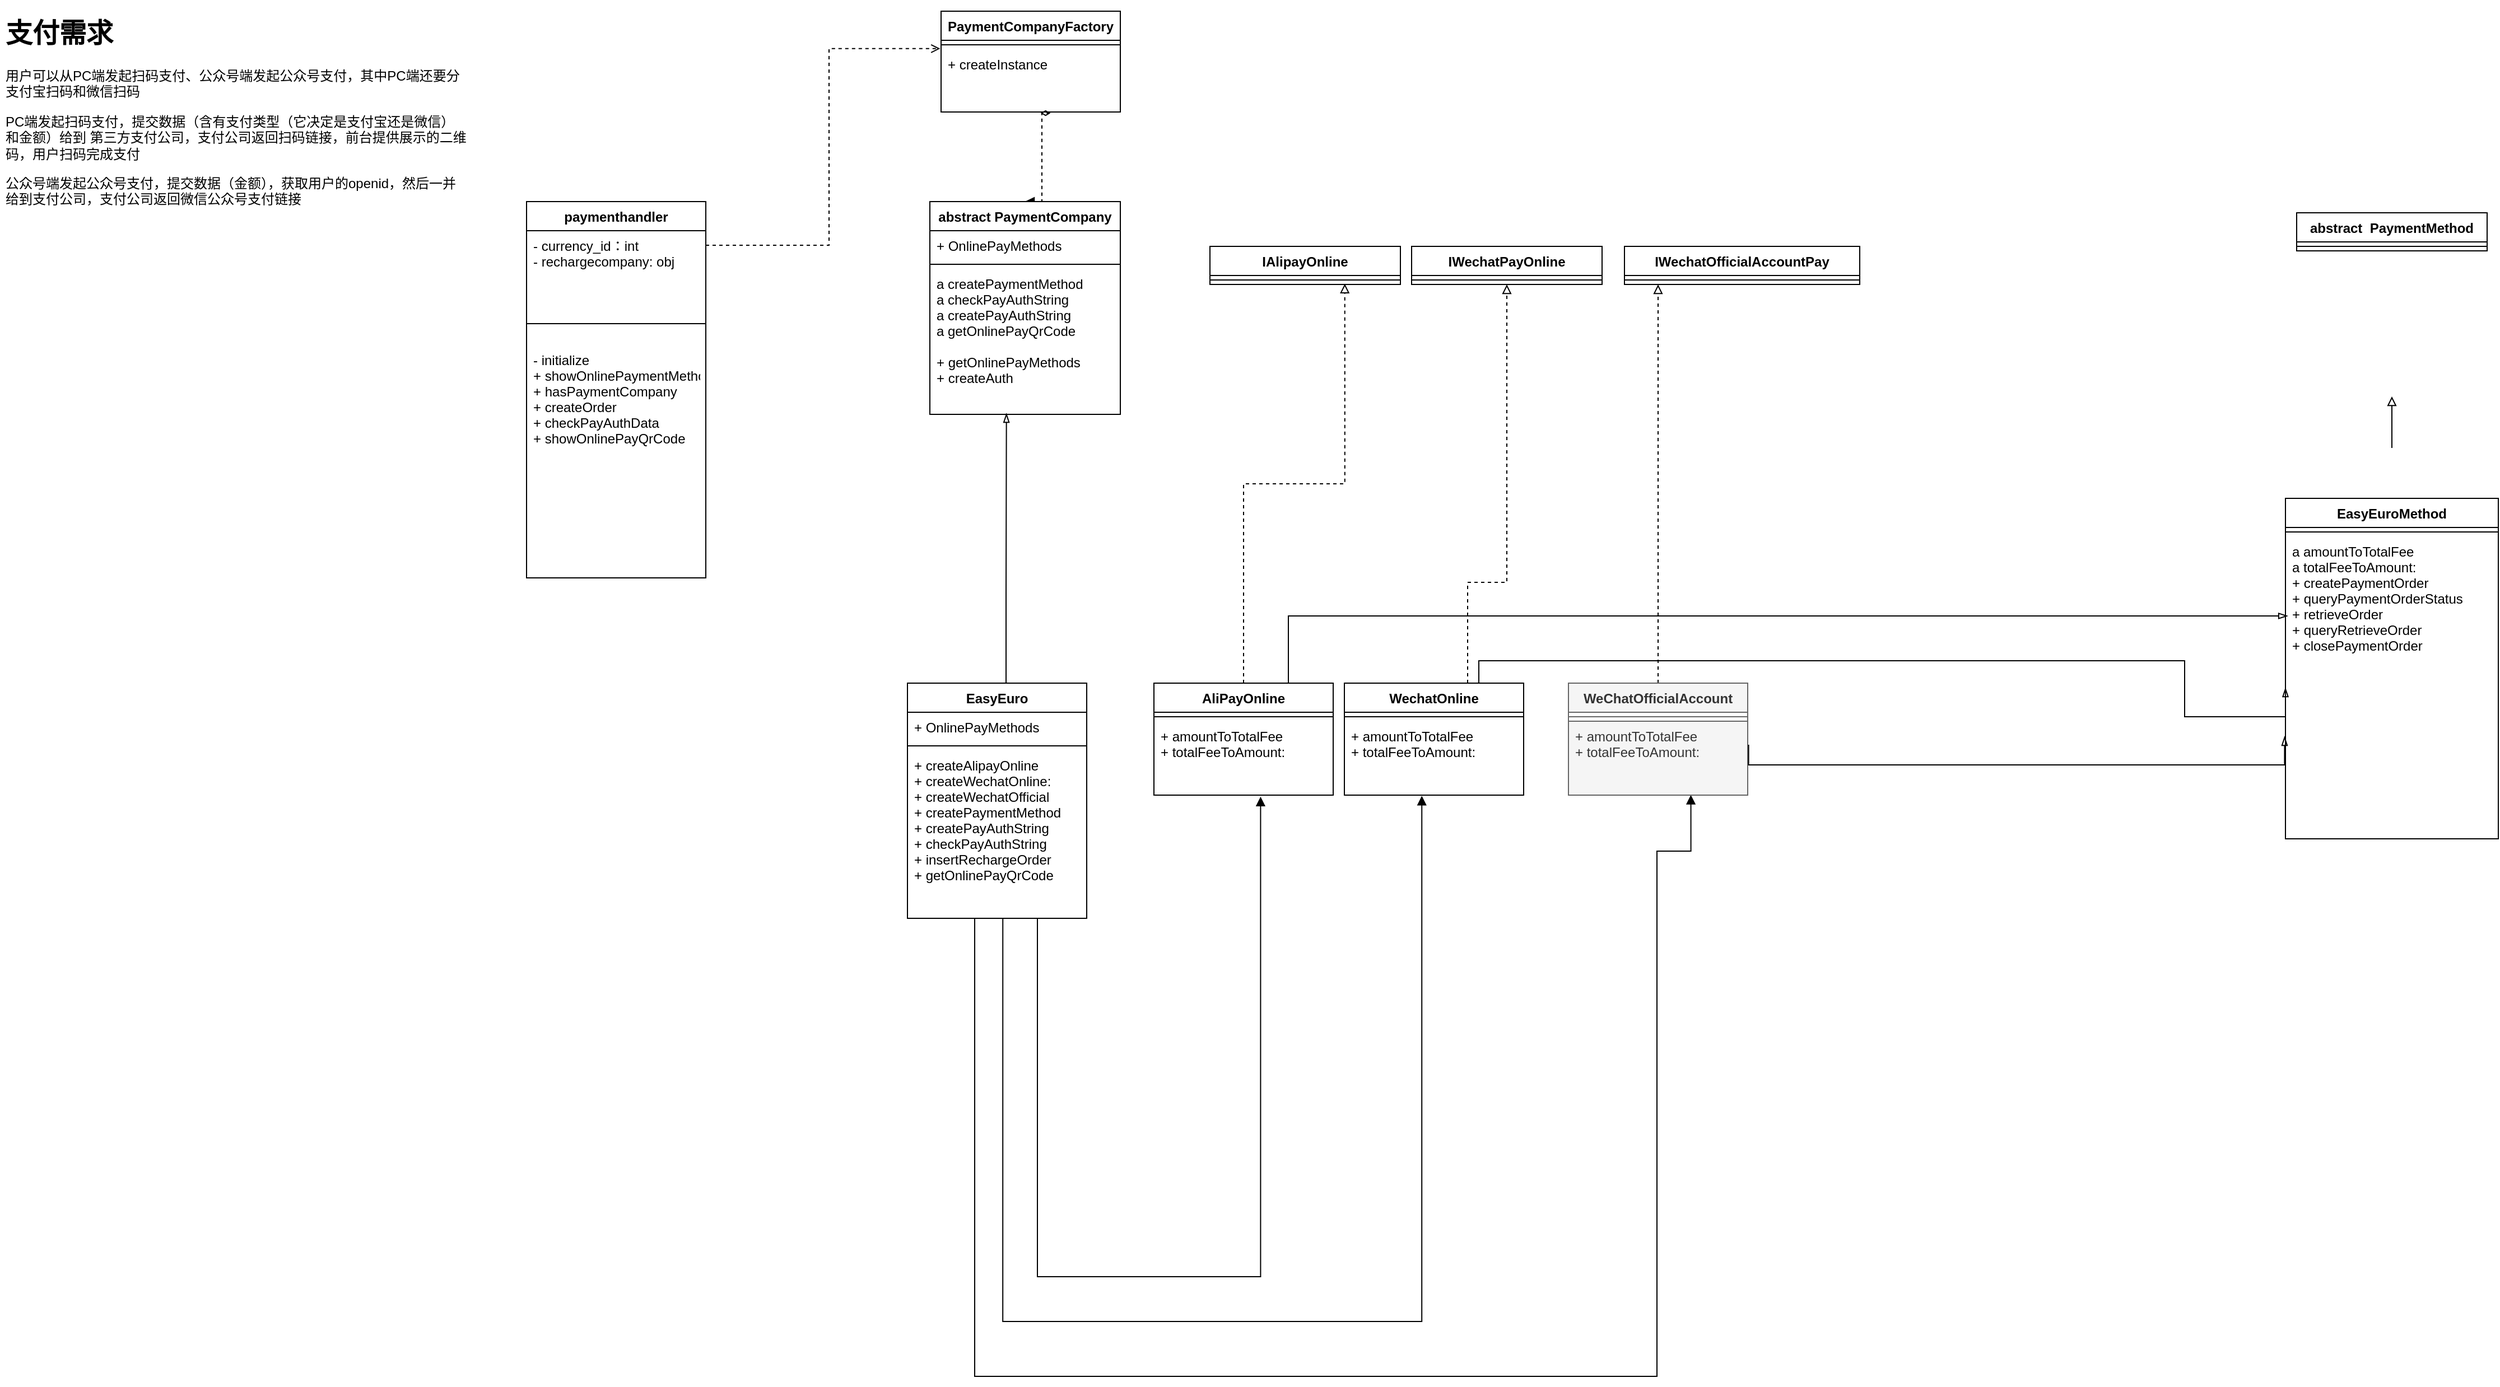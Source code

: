 <mxfile version="13.7.2" type="github">
  <diagram name="Page-1" id="929967ad-93f9-6ef4-fab6-5d389245f69c">
    <mxGraphModel dx="1038" dy="548" grid="1" gridSize="10" guides="1" tooltips="1" connect="1" arrows="1" fold="1" page="1" pageScale="1.5" pageWidth="1169" pageHeight="826" background="none" math="0" shadow="0">
      <root>
        <mxCell id="0" style=";html=1;" />
        <mxCell id="1" style=";html=1;" parent="0" />
        <mxCell id="l3-xLB6M_6CP8HN-9Dyd-11" style="edgeStyle=orthogonalEdgeStyle;rounded=0;orthogonalLoop=1;jettySize=auto;html=1;startArrow=none;startFill=0;entryX=-0.005;entryY=-0.011;entryDx=0;entryDy=0;dashed=1;endArrow=open;endFill=0;entryPerimeter=0;" parent="1" source="l3-xLB6M_6CP8HN-9Dyd-6" target="_W5oSKzTb8csaVYx0ehv-4" edge="1">
          <mxGeometry relative="1" as="geometry">
            <mxPoint x="800" y="418" as="targetPoint" />
            <Array as="points">
              <mxPoint x="750" y="229" />
              <mxPoint x="750" y="53" />
            </Array>
          </mxGeometry>
        </mxCell>
        <mxCell id="l3-xLB6M_6CP8HN-9Dyd-28" style="edgeStyle=orthogonalEdgeStyle;rounded=0;orthogonalLoop=1;jettySize=auto;html=1;startArrow=none;startFill=0;endArrow=blockThin;endFill=0;entryX=0.402;entryY=0.992;entryDx=0;entryDy=0;entryPerimeter=0;" parent="1" source="l3-xLB6M_6CP8HN-9Dyd-16" target="l3-xLB6M_6CP8HN-9Dyd-15" edge="1">
          <mxGeometry relative="1" as="geometry">
            <mxPoint x="920" y="430" as="targetPoint" />
            <Array as="points">
              <mxPoint x="908" y="540" />
              <mxPoint x="908" y="540" />
            </Array>
          </mxGeometry>
        </mxCell>
        <mxCell id="_W5oSKzTb8csaVYx0ehv-5" style="edgeStyle=orthogonalEdgeStyle;rounded=0;orthogonalLoop=1;jettySize=auto;html=1;exitX=0.5;exitY=0;exitDx=0;exitDy=0;entryX=0.555;entryY=1.018;entryDx=0;entryDy=0;entryPerimeter=0;dashed=1;startArrow=block;startFill=1;endArrow=diamondThin;endFill=0;" parent="1" source="l3-xLB6M_6CP8HN-9Dyd-12" target="_W5oSKzTb8csaVYx0ehv-4" edge="1">
          <mxGeometry relative="1" as="geometry">
            <Array as="points">
              <mxPoint x="940" y="190" />
              <mxPoint x="940" y="111" />
            </Array>
          </mxGeometry>
        </mxCell>
        <mxCell id="l3-xLB6M_6CP8HN-9Dyd-12" value="abstract PaymentCompany" style="swimlane;fontStyle=1;align=center;verticalAlign=top;childLayout=stackLayout;horizontal=1;startSize=26;horizontalStack=0;resizeParent=1;resizeParentMax=0;resizeLast=0;collapsible=1;marginBottom=0;" parent="1" vertex="1">
          <mxGeometry x="840" y="190" width="170" height="190" as="geometry" />
        </mxCell>
        <mxCell id="l3-xLB6M_6CP8HN-9Dyd-13" value="+ OnlinePayMethods" style="text;strokeColor=none;fillColor=none;align=left;verticalAlign=top;spacingLeft=4;spacingRight=4;overflow=hidden;rotatable=0;points=[[0,0.5],[1,0.5]];portConstraint=eastwest;" parent="l3-xLB6M_6CP8HN-9Dyd-12" vertex="1">
          <mxGeometry y="26" width="170" height="26" as="geometry" />
        </mxCell>
        <mxCell id="l3-xLB6M_6CP8HN-9Dyd-14" value="" style="line;strokeWidth=1;fillColor=none;align=left;verticalAlign=middle;spacingTop=-1;spacingLeft=3;spacingRight=3;rotatable=0;labelPosition=right;points=[];portConstraint=eastwest;" parent="l3-xLB6M_6CP8HN-9Dyd-12" vertex="1">
          <mxGeometry y="52" width="170" height="8" as="geometry" />
        </mxCell>
        <mxCell id="l3-xLB6M_6CP8HN-9Dyd-15" value="a createPaymentMethod&#xa;a checkPayAuthString&#xa;a createPayAuthString&#xa;a getOnlinePayQrCode&#xa;&#xa;+ getOnlinePayMethods&#xa;+ createAuth" style="text;strokeColor=none;fillColor=none;align=left;verticalAlign=top;spacingLeft=4;spacingRight=4;overflow=hidden;rotatable=0;points=[[0,0.5],[1,0.5]];portConstraint=eastwest;" parent="l3-xLB6M_6CP8HN-9Dyd-12" vertex="1">
          <mxGeometry y="60" width="170" height="130" as="geometry" />
        </mxCell>
        <mxCell id="l3-xLB6M_6CP8HN-9Dyd-16" value="EasyEuro" style="swimlane;fontStyle=1;align=center;verticalAlign=top;childLayout=stackLayout;horizontal=1;startSize=26;horizontalStack=0;resizeParent=1;resizeParentMax=0;resizeLast=0;collapsible=1;marginBottom=0;" parent="1" vertex="1">
          <mxGeometry x="820" y="620" width="160" height="210" as="geometry" />
        </mxCell>
        <mxCell id="l3-xLB6M_6CP8HN-9Dyd-17" value="+ OnlinePayMethods" style="text;strokeColor=none;fillColor=none;align=left;verticalAlign=top;spacingLeft=4;spacingRight=4;overflow=hidden;rotatable=0;points=[[0,0.5],[1,0.5]];portConstraint=eastwest;" parent="l3-xLB6M_6CP8HN-9Dyd-16" vertex="1">
          <mxGeometry y="26" width="160" height="26" as="geometry" />
        </mxCell>
        <mxCell id="l3-xLB6M_6CP8HN-9Dyd-18" value="" style="line;strokeWidth=1;fillColor=none;align=left;verticalAlign=middle;spacingTop=-1;spacingLeft=3;spacingRight=3;rotatable=0;labelPosition=right;points=[];portConstraint=eastwest;" parent="l3-xLB6M_6CP8HN-9Dyd-16" vertex="1">
          <mxGeometry y="52" width="160" height="8" as="geometry" />
        </mxCell>
        <mxCell id="l3-xLB6M_6CP8HN-9Dyd-19" value="+ createAlipayOnline&#xa;+ createWechatOnline:&#xa;+ createWechatOfficial&#xa;+ createPaymentMethod&#xa;+ createPayAuthString&#xa;+ checkPayAuthString &#xa;+ insertRechargeOrder&#xa;+ getOnlinePayQrCode" style="text;strokeColor=none;fillColor=none;align=left;verticalAlign=top;spacingLeft=4;spacingRight=4;overflow=hidden;rotatable=0;points=[[0,0.5],[1,0.5]];portConstraint=eastwest;" parent="l3-xLB6M_6CP8HN-9Dyd-16" vertex="1">
          <mxGeometry y="60" width="160" height="150" as="geometry" />
        </mxCell>
        <mxCell id="_W5oSKzTb8csaVYx0ehv-1" value="PaymentCompanyFactory" style="swimlane;fontStyle=1;align=center;verticalAlign=top;childLayout=stackLayout;horizontal=1;startSize=26;horizontalStack=0;resizeParent=1;resizeParentMax=0;resizeLast=0;collapsible=1;marginBottom=0;" parent="1" vertex="1">
          <mxGeometry x="850" y="20" width="160" height="90" as="geometry" />
        </mxCell>
        <mxCell id="_W5oSKzTb8csaVYx0ehv-3" value="" style="line;strokeWidth=1;fillColor=none;align=left;verticalAlign=middle;spacingTop=-1;spacingLeft=3;spacingRight=3;rotatable=0;labelPosition=right;points=[];portConstraint=eastwest;" parent="_W5oSKzTb8csaVYx0ehv-1" vertex="1">
          <mxGeometry y="26" width="160" height="8" as="geometry" />
        </mxCell>
        <mxCell id="_W5oSKzTb8csaVYx0ehv-4" value="+ createInstance&#xa;" style="text;strokeColor=none;fillColor=none;align=left;verticalAlign=top;spacingLeft=4;spacingRight=4;overflow=hidden;rotatable=0;points=[[0,0.5],[1,0.5]];portConstraint=eastwest;" parent="_W5oSKzTb8csaVYx0ehv-1" vertex="1">
          <mxGeometry y="34" width="160" height="56" as="geometry" />
        </mxCell>
        <mxCell id="_W5oSKzTb8csaVYx0ehv-42" style="edgeStyle=orthogonalEdgeStyle;rounded=0;orthogonalLoop=1;jettySize=auto;html=1;exitX=0.5;exitY=0;exitDx=0;exitDy=0;startArrow=none;startFill=0;endArrow=block;endFill=0;entryX=0.708;entryY=0.925;entryDx=0;entryDy=0;entryPerimeter=0;dashed=1;" parent="1" source="_W5oSKzTb8csaVYx0ehv-16" target="_W5oSKzTb8csaVYx0ehv-36" edge="1">
          <mxGeometry relative="1" as="geometry">
            <mxPoint x="1560" y="380" as="targetPoint" />
            <mxPoint x="1312.5" y="610" as="sourcePoint" />
          </mxGeometry>
        </mxCell>
        <mxCell id="_W5oSKzTb8csaVYx0ehv-34" value="IAlipayOnline" style="swimlane;fontStyle=1;align=center;verticalAlign=top;childLayout=stackLayout;horizontal=1;startSize=26;horizontalStack=0;resizeParent=1;resizeParentMax=0;resizeLast=0;collapsible=1;marginBottom=0;" parent="1" vertex="1">
          <mxGeometry x="1090" y="230" width="170" height="34" as="geometry" />
        </mxCell>
        <mxCell id="_W5oSKzTb8csaVYx0ehv-36" value="" style="line;strokeWidth=1;fillColor=none;align=left;verticalAlign=middle;spacingTop=-1;spacingLeft=3;spacingRight=3;rotatable=0;labelPosition=right;points=[];portConstraint=eastwest;" parent="_W5oSKzTb8csaVYx0ehv-34" vertex="1">
          <mxGeometry y="26" width="170" height="8" as="geometry" />
        </mxCell>
        <mxCell id="_W5oSKzTb8csaVYx0ehv-50" value="IWechatPayOnline" style="swimlane;fontStyle=1;align=center;verticalAlign=top;childLayout=stackLayout;horizontal=1;startSize=26;horizontalStack=0;resizeParent=1;resizeParentMax=0;resizeLast=0;collapsible=1;marginBottom=0;" parent="1" vertex="1">
          <mxGeometry x="1270" y="230" width="170" height="34" as="geometry" />
        </mxCell>
        <mxCell id="_W5oSKzTb8csaVYx0ehv-51" value="" style="line;strokeWidth=1;fillColor=none;align=left;verticalAlign=middle;spacingTop=-1;spacingLeft=3;spacingRight=3;rotatable=0;labelPosition=right;points=[];portConstraint=eastwest;" parent="_W5oSKzTb8csaVYx0ehv-50" vertex="1">
          <mxGeometry y="26" width="170" height="8" as="geometry" />
        </mxCell>
        <mxCell id="_W5oSKzTb8csaVYx0ehv-52" value="IWechatOfficialAccountPay" style="swimlane;fontStyle=1;align=center;verticalAlign=top;childLayout=stackLayout;horizontal=1;startSize=26;horizontalStack=0;resizeParent=1;resizeParentMax=0;resizeLast=0;collapsible=1;marginBottom=0;" parent="1" vertex="1">
          <mxGeometry x="1460" y="230" width="210" height="34" as="geometry" />
        </mxCell>
        <mxCell id="_W5oSKzTb8csaVYx0ehv-53" value="" style="line;strokeWidth=1;fillColor=none;align=left;verticalAlign=middle;spacingTop=-1;spacingLeft=3;spacingRight=3;rotatable=0;labelPosition=right;points=[];portConstraint=eastwest;" parent="_W5oSKzTb8csaVYx0ehv-52" vertex="1">
          <mxGeometry y="26" width="210" height="8" as="geometry" />
        </mxCell>
        <mxCell id="_W5oSKzTb8csaVYx0ehv-29" style="edgeStyle=orthogonalEdgeStyle;rounded=0;orthogonalLoop=1;jettySize=auto;html=1;startArrow=none;startFill=0;endArrow=block;endFill=0;dashed=1;" parent="1" source="_W5oSKzTb8csaVYx0ehv-21" edge="1">
          <mxGeometry relative="1" as="geometry">
            <mxPoint x="1355" y="264" as="targetPoint" />
            <Array as="points">
              <mxPoint x="1320" y="530" />
              <mxPoint x="1355" y="530" />
            </Array>
          </mxGeometry>
        </mxCell>
        <mxCell id="_W5oSKzTb8csaVYx0ehv-31" style="edgeStyle=orthogonalEdgeStyle;rounded=0;orthogonalLoop=1;jettySize=auto;html=1;exitX=0.595;exitY=1.021;exitDx=0;exitDy=0;startArrow=block;startFill=1;endArrow=none;endFill=0;exitPerimeter=0;" parent="1" source="_W5oSKzTb8csaVYx0ehv-19" target="l3-xLB6M_6CP8HN-9Dyd-19" edge="1">
          <mxGeometry relative="1" as="geometry">
            <mxPoint x="1010" y="898.99" as="sourcePoint" />
            <mxPoint x="1023.8" y="819.998" as="targetPoint" />
            <Array as="points">
              <mxPoint x="1135" y="1150" />
              <mxPoint x="936" y="1150" />
            </Array>
          </mxGeometry>
        </mxCell>
        <mxCell id="_W5oSKzTb8csaVYx0ehv-32" style="edgeStyle=orthogonalEdgeStyle;rounded=0;orthogonalLoop=1;jettySize=auto;html=1;exitX=0.432;exitY=1.009;exitDx=0;exitDy=0;startArrow=block;startFill=1;endArrow=none;endFill=0;entryX=0.532;entryY=1.001;entryDx=0;entryDy=0;entryPerimeter=0;exitPerimeter=0;" parent="1" source="_W5oSKzTb8csaVYx0ehv-23" target="l3-xLB6M_6CP8HN-9Dyd-19" edge="1">
          <mxGeometry relative="1" as="geometry">
            <mxPoint x="933" y="1202" as="sourcePoint" />
            <mxPoint x="903" y="870" as="targetPoint" />
            <Array as="points">
              <mxPoint x="1279" y="1190" />
              <mxPoint x="905" y="1190" />
            </Array>
          </mxGeometry>
        </mxCell>
        <mxCell id="_W5oSKzTb8csaVYx0ehv-55" style="edgeStyle=orthogonalEdgeStyle;rounded=0;orthogonalLoop=1;jettySize=auto;html=1;dashed=1;startArrow=none;startFill=0;endArrow=block;endFill=0;" parent="1" source="_W5oSKzTb8csaVYx0ehv-24" edge="1">
          <mxGeometry relative="1" as="geometry">
            <mxPoint x="1490" y="264" as="targetPoint" />
          </mxGeometry>
        </mxCell>
        <mxCell id="_W5oSKzTb8csaVYx0ehv-45" style="edgeStyle=orthogonalEdgeStyle;rounded=0;orthogonalLoop=1;jettySize=auto;html=1;startArrow=block;startFill=1;endArrow=none;endFill=0;exitX=0.683;exitY=0.997;exitDx=0;exitDy=0;exitPerimeter=0;" parent="1" source="_W5oSKzTb8csaVYx0ehv-26" edge="1">
          <mxGeometry relative="1" as="geometry">
            <mxPoint x="1490" y="1169" as="sourcePoint" />
            <mxPoint x="880" y="830" as="targetPoint" />
            <Array as="points">
              <mxPoint x="1519" y="770" />
              <mxPoint x="1489" y="770" />
              <mxPoint x="1489" y="1239" />
              <mxPoint x="880" y="1239" />
              <mxPoint x="880" y="830" />
            </Array>
          </mxGeometry>
        </mxCell>
        <mxCell id="_W5oSKzTb8csaVYx0ehv-16" value="AliPayOnline" style="swimlane;fontStyle=1;align=center;verticalAlign=top;childLayout=stackLayout;horizontal=1;startSize=26;horizontalStack=0;resizeParent=1;resizeParentMax=0;resizeLast=0;collapsible=1;marginBottom=0;" parent="1" vertex="1">
          <mxGeometry x="1040" y="620" width="160" height="100" as="geometry" />
        </mxCell>
        <mxCell id="_W5oSKzTb8csaVYx0ehv-18" value="" style="line;strokeWidth=1;fillColor=none;align=left;verticalAlign=middle;spacingTop=-1;spacingLeft=3;spacingRight=3;rotatable=0;labelPosition=right;points=[];portConstraint=eastwest;" parent="_W5oSKzTb8csaVYx0ehv-16" vertex="1">
          <mxGeometry y="26" width="160" height="8" as="geometry" />
        </mxCell>
        <mxCell id="_W5oSKzTb8csaVYx0ehv-19" value="+ amountToTotalFee&#xa;+ totalFeeToAmount:&#xa;" style="text;strokeColor=none;fillColor=none;align=left;verticalAlign=top;spacingLeft=4;spacingRight=4;overflow=hidden;rotatable=0;points=[[0,0.5],[1,0.5]];portConstraint=eastwest;" parent="_W5oSKzTb8csaVYx0ehv-16" vertex="1">
          <mxGeometry y="34" width="160" height="66" as="geometry" />
        </mxCell>
        <mxCell id="_W5oSKzTb8csaVYx0ehv-21" value="WechatOnline" style="swimlane;fontStyle=1;align=center;verticalAlign=top;childLayout=stackLayout;horizontal=1;startSize=26;horizontalStack=0;resizeParent=1;resizeParentMax=0;resizeLast=0;collapsible=1;marginBottom=0;" parent="1" vertex="1">
          <mxGeometry x="1210" y="620" width="160" height="100" as="geometry" />
        </mxCell>
        <mxCell id="_W5oSKzTb8csaVYx0ehv-22" value="" style="line;strokeWidth=1;fillColor=none;align=left;verticalAlign=middle;spacingTop=-1;spacingLeft=3;spacingRight=3;rotatable=0;labelPosition=right;points=[];portConstraint=eastwest;" parent="_W5oSKzTb8csaVYx0ehv-21" vertex="1">
          <mxGeometry y="26" width="160" height="8" as="geometry" />
        </mxCell>
        <mxCell id="_W5oSKzTb8csaVYx0ehv-23" value="+ amountToTotalFee&#xa;+ totalFeeToAmount:&#xa;" style="text;strokeColor=none;fillColor=none;align=left;verticalAlign=top;spacingLeft=4;spacingRight=4;overflow=hidden;rotatable=0;points=[[0,0.5],[1,0.5]];portConstraint=eastwest;" parent="_W5oSKzTb8csaVYx0ehv-21" vertex="1">
          <mxGeometry y="34" width="160" height="66" as="geometry" />
        </mxCell>
        <mxCell id="_W5oSKzTb8csaVYx0ehv-24" value="WeChatOfficialAccount" style="swimlane;fontStyle=1;align=center;verticalAlign=top;childLayout=stackLayout;horizontal=1;startSize=26;horizontalStack=0;resizeParent=1;resizeParentMax=0;resizeLast=0;collapsible=1;marginBottom=0;fillColor=#f5f5f5;strokeColor=#666666;fontColor=#333333;" parent="1" vertex="1">
          <mxGeometry x="1410" y="620" width="160" height="100" as="geometry" />
        </mxCell>
        <mxCell id="_W5oSKzTb8csaVYx0ehv-25" value="" style="line;strokeWidth=1;fillColor=#f5f5f5;align=left;verticalAlign=middle;spacingTop=-1;spacingLeft=3;spacingRight=3;rotatable=0;labelPosition=right;points=[];portConstraint=eastwest;strokeColor=#666666;fontColor=#333333;" parent="_W5oSKzTb8csaVYx0ehv-24" vertex="1">
          <mxGeometry y="26" width="160" height="8" as="geometry" />
        </mxCell>
        <mxCell id="_W5oSKzTb8csaVYx0ehv-26" value="+ amountToTotalFee&#xa;+ totalFeeToAmount:&#xa;" style="text;strokeColor=#666666;fillColor=#f5f5f5;align=left;verticalAlign=top;spacingLeft=4;spacingRight=4;overflow=hidden;rotatable=0;points=[[0,0.5],[1,0.5]];portConstraint=eastwest;fontColor=#333333;" parent="_W5oSKzTb8csaVYx0ehv-24" vertex="1">
          <mxGeometry y="34" width="160" height="66" as="geometry" />
        </mxCell>
        <mxCell id="_W5oSKzTb8csaVYx0ehv-56" style="edgeStyle=orthogonalEdgeStyle;rounded=0;orthogonalLoop=1;jettySize=auto;html=1;startArrow=none;startFill=0;endArrow=blockThin;endFill=0;entryX=0.011;entryY=0.263;entryDx=0;entryDy=0;entryPerimeter=0;exitX=0.75;exitY=0;exitDx=0;exitDy=0;" parent="1" source="_W5oSKzTb8csaVYx0ehv-16" target="_W5oSKzTb8csaVYx0ehv-49" edge="1">
          <mxGeometry relative="1" as="geometry">
            <mxPoint x="1160" y="611.04" as="sourcePoint" />
            <mxPoint x="1160.34" y="370" as="targetPoint" />
            <Array as="points" />
          </mxGeometry>
        </mxCell>
        <mxCell id="_W5oSKzTb8csaVYx0ehv-59" style="edgeStyle=orthogonalEdgeStyle;rounded=0;orthogonalLoop=1;jettySize=auto;html=1;entryX=0.5;entryY=1;entryDx=0;entryDy=0;entryPerimeter=0;startArrow=none;startFill=0;endArrow=block;endFill=0;" parent="1" edge="1">
          <mxGeometry relative="1" as="geometry">
            <mxPoint x="2145" y="410" as="sourcePoint" />
            <mxPoint x="2145" y="364" as="targetPoint" />
          </mxGeometry>
        </mxCell>
        <mxCell id="_W5oSKzTb8csaVYx0ehv-46" value="EasyEuroMethod" style="swimlane;fontStyle=1;align=center;verticalAlign=top;childLayout=stackLayout;horizontal=1;startSize=26;horizontalStack=0;resizeParent=1;resizeParentMax=0;resizeLast=0;collapsible=1;marginBottom=0;" parent="1" vertex="1">
          <mxGeometry x="2050" y="455" width="190" height="304" as="geometry" />
        </mxCell>
        <mxCell id="_W5oSKzTb8csaVYx0ehv-48" value="" style="line;strokeWidth=1;fillColor=none;align=left;verticalAlign=middle;spacingTop=-1;spacingLeft=3;spacingRight=3;rotatable=0;labelPosition=right;points=[];portConstraint=eastwest;" parent="_W5oSKzTb8csaVYx0ehv-46" vertex="1">
          <mxGeometry y="26" width="190" height="8" as="geometry" />
        </mxCell>
        <mxCell id="_W5oSKzTb8csaVYx0ehv-49" value="a amountToTotalFee&#xa;a totalFeeToAmount:&#xa;+ createPaymentOrder&#xa;+ queryPaymentOrderStatus&#xa;+ retrieveOrder&#xa;+ queryRetrieveOrder&#xa;+ closePaymentOrder&#xa;" style="text;strokeColor=none;fillColor=none;align=left;verticalAlign=top;spacingLeft=4;spacingRight=4;overflow=hidden;rotatable=0;points=[[0,0.5],[1,0.5]];portConstraint=eastwest;labelBackgroundColor=#ffffff;" parent="_W5oSKzTb8csaVYx0ehv-46" vertex="1">
          <mxGeometry y="34" width="190" height="270" as="geometry" />
        </mxCell>
        <mxCell id="_W5oSKzTb8csaVYx0ehv-57" style="edgeStyle=orthogonalEdgeStyle;rounded=0;orthogonalLoop=1;jettySize=auto;html=1;startArrow=none;startFill=0;endArrow=blockThin;endFill=0;entryX=0;entryY=0.5;entryDx=0;entryDy=0;exitX=0.75;exitY=0;exitDx=0;exitDy=0;" parent="1" source="_W5oSKzTb8csaVYx0ehv-21" target="_W5oSKzTb8csaVYx0ehv-49" edge="1">
          <mxGeometry relative="1" as="geometry">
            <mxPoint x="1380" y="741.99" as="sourcePoint" />
            <mxPoint x="2272.09" y="708" as="targetPoint" />
            <Array as="points">
              <mxPoint x="1330" y="600" />
              <mxPoint x="1960" y="600" />
              <mxPoint x="1960" y="650" />
            </Array>
          </mxGeometry>
        </mxCell>
        <mxCell id="_W5oSKzTb8csaVYx0ehv-58" style="edgeStyle=orthogonalEdgeStyle;rounded=0;orthogonalLoop=1;jettySize=auto;html=1;startArrow=none;startFill=0;endArrow=blockThin;endFill=0;entryX=-0.004;entryY=0.661;entryDx=0;entryDy=0;exitX=1.005;exitY=0.318;exitDx=0;exitDy=0;exitPerimeter=0;entryPerimeter=0;" parent="1" source="_W5oSKzTb8csaVYx0ehv-26" target="_W5oSKzTb8csaVYx0ehv-49" edge="1">
          <mxGeometry relative="1" as="geometry">
            <mxPoint x="1700" y="720" as="sourcePoint" />
            <mxPoint x="2420" y="750" as="targetPoint" />
            <Array as="points">
              <mxPoint x="1571" y="693" />
            </Array>
          </mxGeometry>
        </mxCell>
        <mxCell id="_W5oSKzTb8csaVYx0ehv-8" value="abstract  PaymentMethod" style="swimlane;fontStyle=1;align=center;verticalAlign=top;childLayout=stackLayout;horizontal=1;startSize=26;horizontalStack=0;resizeParent=1;resizeParentMax=0;resizeLast=0;collapsible=1;marginBottom=0;" parent="1" vertex="1">
          <mxGeometry x="2060" y="200" width="170" height="34" as="geometry" />
        </mxCell>
        <mxCell id="_W5oSKzTb8csaVYx0ehv-10" value="" style="line;strokeWidth=1;fillColor=none;align=left;verticalAlign=middle;spacingTop=-1;spacingLeft=3;spacingRight=3;rotatable=0;labelPosition=right;points=[];portConstraint=eastwest;" parent="_W5oSKzTb8csaVYx0ehv-8" vertex="1">
          <mxGeometry y="26" width="170" height="8" as="geometry" />
        </mxCell>
        <mxCell id="ybWYEZ71qziQnPrQ69iR-1" value="&lt;h1&gt;支付需求&lt;/h1&gt;&lt;p&gt;用户可以从PC端发起扫码支付、公众号端发起公众号支付，其中PC端还要分支付宝扫码和微信扫码&lt;/p&gt;&lt;p&gt;PC端发起扫码支付，提交数据（含有支付类型（它决定是支付宝还是微信）和金额）给到 第三方支付公司，支付公司返回扫码链接，前台提供展示的二维码，用户扫码完成支付&lt;br&gt;&lt;/p&gt;&lt;p&gt;公众号端发起公众号支付，提交数据（金额），获取用户的openid，然后一并给到支付公司，支付公司返回微信公众号支付链接&lt;br&gt;&lt;/p&gt;" style="text;html=1;strokeColor=none;fillColor=none;spacing=5;spacingTop=-20;whiteSpace=wrap;overflow=hidden;rounded=0;" vertex="1" parent="1">
          <mxGeometry x="10" y="20" width="420" height="270" as="geometry" />
        </mxCell>
        <mxCell id="l3-xLB6M_6CP8HN-9Dyd-5" value="paymenthandler&#xa;" style="swimlane;fontStyle=1;align=center;verticalAlign=top;childLayout=stackLayout;horizontal=1;startSize=26;horizontalStack=0;resizeParent=1;resizeParentMax=0;resizeLast=0;collapsible=1;marginBottom=0;" parent="1" vertex="1">
          <mxGeometry x="480" y="190" width="160" height="336" as="geometry" />
        </mxCell>
        <mxCell id="l3-xLB6M_6CP8HN-9Dyd-6" value="- currency_id：int&#xa;- rechargecompany: obj&#xa;" style="text;strokeColor=none;fillColor=none;align=left;verticalAlign=top;spacingLeft=4;spacingRight=4;overflow=hidden;rotatable=0;points=[[0,0.5],[1,0.5]];portConstraint=eastwest;" parent="l3-xLB6M_6CP8HN-9Dyd-5" vertex="1">
          <mxGeometry y="26" width="160" height="64" as="geometry" />
        </mxCell>
        <mxCell id="l3-xLB6M_6CP8HN-9Dyd-7" value="" style="line;strokeWidth=1;fillColor=none;align=left;verticalAlign=middle;spacingTop=-1;spacingLeft=3;spacingRight=3;rotatable=0;labelPosition=right;points=[];portConstraint=eastwest;" parent="l3-xLB6M_6CP8HN-9Dyd-5" vertex="1">
          <mxGeometry y="90" width="160" height="38" as="geometry" />
        </mxCell>
        <mxCell id="l3-xLB6M_6CP8HN-9Dyd-8" value="- initialize &#xa;+ showOnlinePaymentMethods&#xa;+ hasPaymentCompany&#xa;+ createOrder&#xa;+ checkPayAuthData&#xa;+ showOnlinePayQrCode" style="text;strokeColor=none;fillColor=none;align=left;verticalAlign=top;spacingLeft=4;spacingRight=4;overflow=hidden;rotatable=0;points=[[0,0.5],[1,0.5]];portConstraint=eastwest;" parent="l3-xLB6M_6CP8HN-9Dyd-5" vertex="1">
          <mxGeometry y="128" width="160" height="208" as="geometry" />
        </mxCell>
      </root>
    </mxGraphModel>
  </diagram>
</mxfile>
